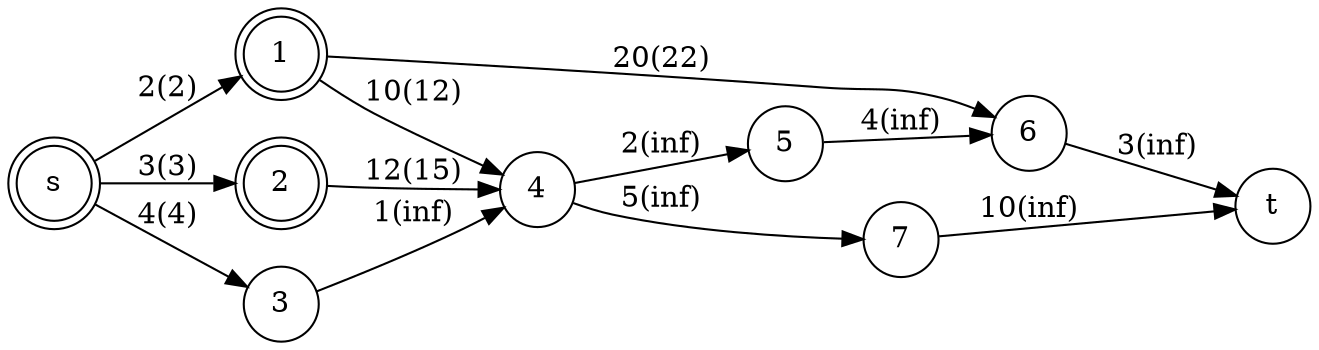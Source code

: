 
digraph dijkstra {
   
    graph [
        rankdir = LR,
        layout = dot
  ];
	node [shape = doublecircle]; s 1 2;
	node [shape = circle]; 3 4 5 6 7 t;
	s -> 1 [ label = "2(2)" ];
	s -> 2 [ label = "3(3)" ];
	s -> 3 [ label = "4(4)" ];
	1 -> 6 [ label = "20(22)" ];
	1 -> 4 [ label = "10(12)" ];
	2 -> 4 [ label = "12(15)" ];
	3 -> 4 [ label = "1(inf)" ];
	4 -> 5 [ label = "2(inf)" ];
	5 -> 6 [ label = "4(inf)" ];
	4 -> 7 [ label = "5(inf)" ];
	6 -> t [ label = "3(inf)" ];
    7 -> t [ label = "10(inf)" ];
}

